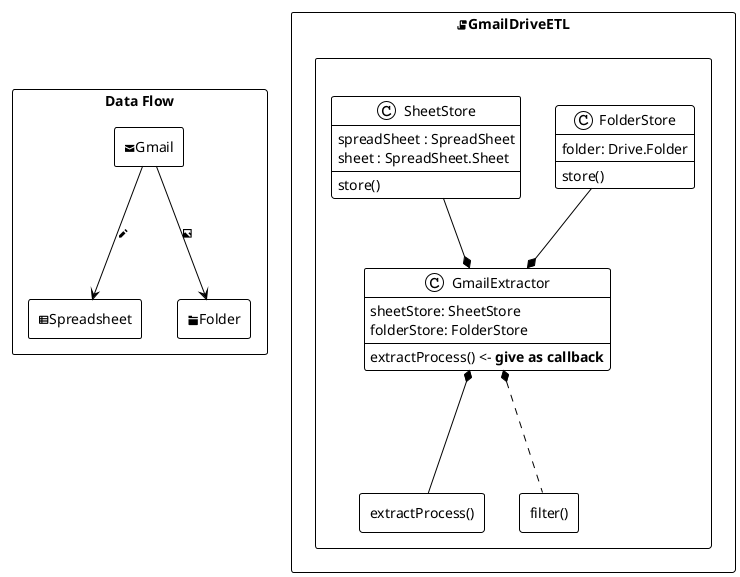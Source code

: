 @startuml overall
!theme plain

allowmixing

rectangle "Data Flow" as flow {
  rectangle <&envelope-closed>Gmail as gmail {
  }
  rectangle <&spreadsheet>Spreadsheet as spreadsheet {
  }
  rectangle <&folder>Folder as folder {
  }
  gmail --> spreadsheet : <&pencil>
  gmail --> folder : <&image>
}

rectangle <&script>GmailDriveETL as script {
  rectangle " " as klass {
    class GmailExtractor {
      sheetStore: SheetStore
      folderStore: FolderStore
      extractProcess() <- **give as callback**
    }
    class SheetStore {
      spreadSheet : SpreadSheet
      sheet : SpreadSheet.Sheet
      store()
    }
    class FolderStore {
      folder: Drive.Folder
      store()
    }
    rectangle "extractProcess()" as extractProcess {
    }
    rectangle "filter()" as filter {
    }

    GmailExtractor *-u- SheetStore
    GmailExtractor *-u- FolderStore
    GmailExtractor *--- extractProcess
    GmailExtractor *... filter
  }
}
@enduml
